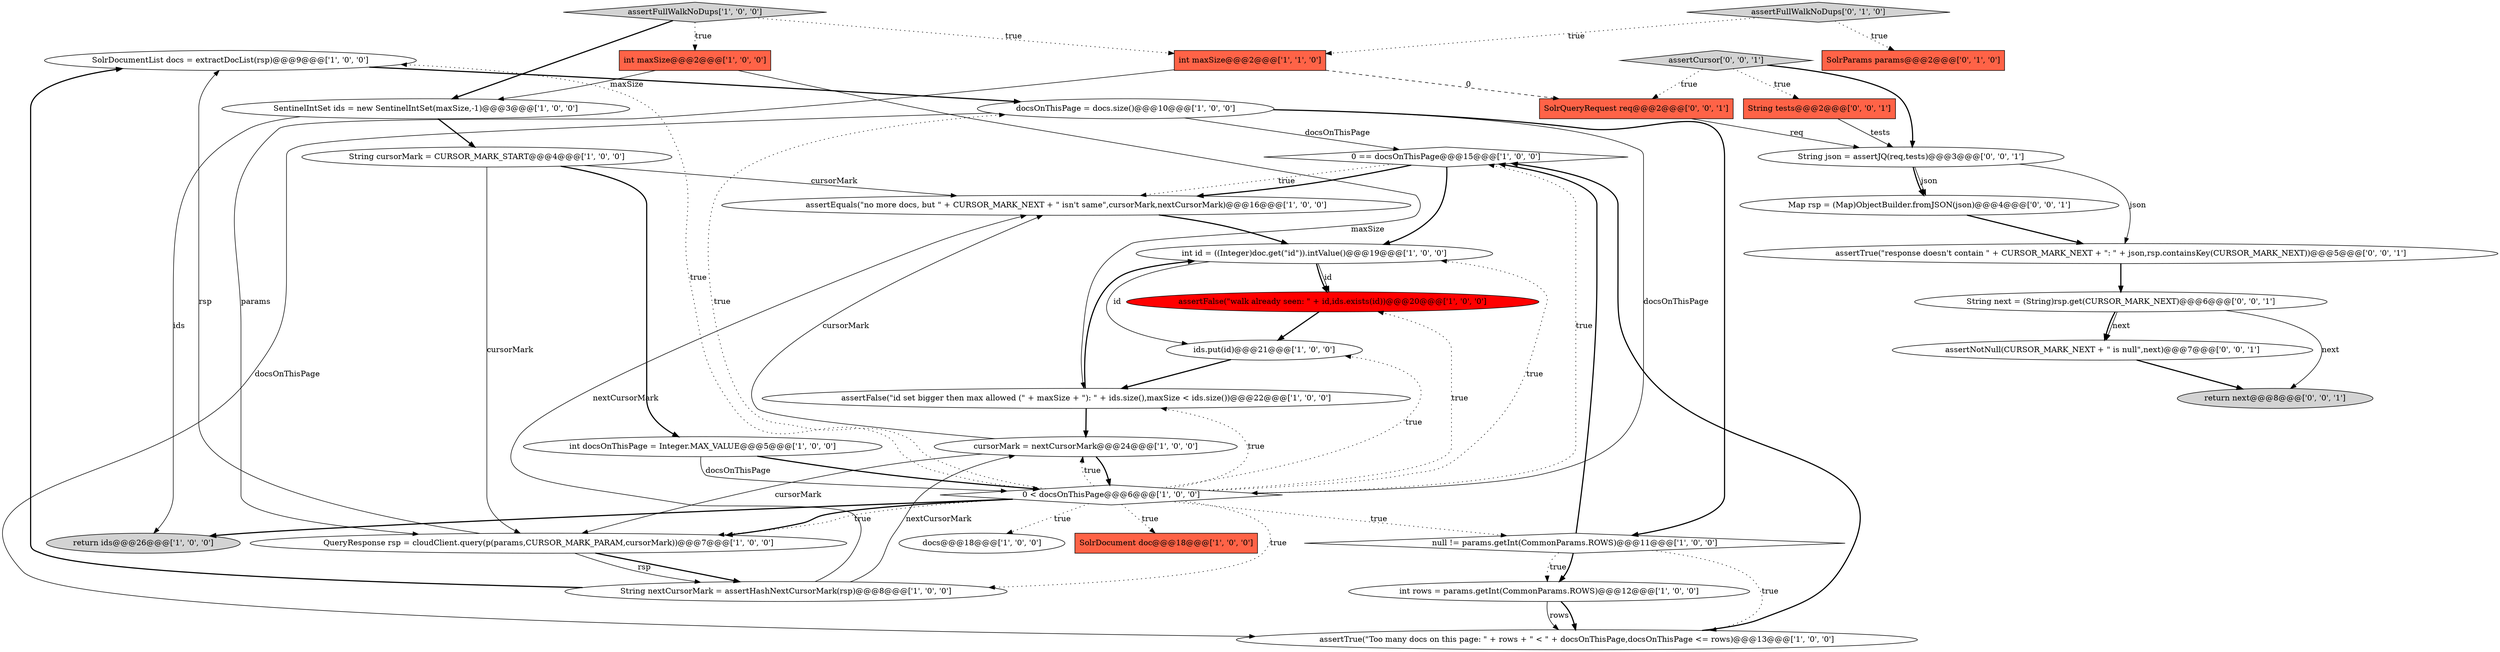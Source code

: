 digraph {
20 [style = filled, label = "SolrDocumentList docs = extractDocList(rsp)@@@9@@@['1', '0', '0']", fillcolor = white, shape = ellipse image = "AAA0AAABBB1BBB"];
27 [style = filled, label = "String next = (String)rsp.get(CURSOR_MARK_NEXT)@@@6@@@['0', '0', '1']", fillcolor = white, shape = ellipse image = "AAA0AAABBB3BBB"];
2 [style = filled, label = "0 == docsOnThisPage@@@15@@@['1', '0', '0']", fillcolor = white, shape = diamond image = "AAA0AAABBB1BBB"];
26 [style = filled, label = "Map rsp = (Map)ObjectBuilder.fromJSON(json)@@@4@@@['0', '0', '1']", fillcolor = white, shape = ellipse image = "AAA0AAABBB3BBB"];
30 [style = filled, label = "String json = assertJQ(req,tests)@@@3@@@['0', '0', '1']", fillcolor = white, shape = ellipse image = "AAA0AAABBB3BBB"];
22 [style = filled, label = "assertEquals(\"no more docs, but \" + CURSOR_MARK_NEXT + \" isn't same\",cursorMark,nextCursorMark)@@@16@@@['1', '0', '0']", fillcolor = white, shape = ellipse image = "AAA0AAABBB1BBB"];
12 [style = filled, label = "docs@@@18@@@['1', '0', '0']", fillcolor = white, shape = ellipse image = "AAA0AAABBB1BBB"];
34 [style = filled, label = "return next@@@8@@@['0', '0', '1']", fillcolor = lightgray, shape = ellipse image = "AAA0AAABBB3BBB"];
7 [style = filled, label = "null != params.getInt(CommonParams.ROWS)@@@11@@@['1', '0', '0']", fillcolor = white, shape = diamond image = "AAA0AAABBB1BBB"];
5 [style = filled, label = "SolrDocument doc@@@18@@@['1', '0', '0']", fillcolor = tomato, shape = box image = "AAA0AAABBB1BBB"];
6 [style = filled, label = "int maxSize@@@2@@@['1', '0', '0']", fillcolor = tomato, shape = box image = "AAA0AAABBB1BBB"];
17 [style = filled, label = "int docsOnThisPage = Integer.MAX_VALUE@@@5@@@['1', '0', '0']", fillcolor = white, shape = ellipse image = "AAA0AAABBB1BBB"];
15 [style = filled, label = "int rows = params.getInt(CommonParams.ROWS)@@@12@@@['1', '0', '0']", fillcolor = white, shape = ellipse image = "AAA0AAABBB1BBB"];
9 [style = filled, label = "assertFalse(\"walk already seen: \" + id,ids.exists(id))@@@20@@@['1', '0', '0']", fillcolor = red, shape = ellipse image = "AAA1AAABBB1BBB"];
19 [style = filled, label = "assertFalse(\"id set bigger then max allowed (\" + maxSize + \"): \" + ids.size(),maxSize < ids.size())@@@22@@@['1', '0', '0']", fillcolor = white, shape = ellipse image = "AAA0AAABBB1BBB"];
21 [style = filled, label = "ids.put(id)@@@21@@@['1', '0', '0']", fillcolor = white, shape = ellipse image = "AAA0AAABBB1BBB"];
33 [style = filled, label = "SolrQueryRequest req@@@2@@@['0', '0', '1']", fillcolor = tomato, shape = box image = "AAA0AAABBB3BBB"];
0 [style = filled, label = "SentinelIntSet ids = new SentinelIntSet(maxSize,-1)@@@3@@@['1', '0', '0']", fillcolor = white, shape = ellipse image = "AAA0AAABBB1BBB"];
3 [style = filled, label = "String nextCursorMark = assertHashNextCursorMark(rsp)@@@8@@@['1', '0', '0']", fillcolor = white, shape = ellipse image = "AAA0AAABBB1BBB"];
13 [style = filled, label = "int maxSize@@@2@@@['1', '1', '0']", fillcolor = tomato, shape = box image = "AAA0AAABBB1BBB"];
23 [style = filled, label = "int id = ((Integer)doc.get(\"id\")).intValue()@@@19@@@['1', '0', '0']", fillcolor = white, shape = ellipse image = "AAA0AAABBB1BBB"];
8 [style = filled, label = "assertFullWalkNoDups['1', '0', '0']", fillcolor = lightgray, shape = diamond image = "AAA0AAABBB1BBB"];
24 [style = filled, label = "SolrParams params@@@2@@@['0', '1', '0']", fillcolor = tomato, shape = box image = "AAA0AAABBB2BBB"];
25 [style = filled, label = "assertFullWalkNoDups['0', '1', '0']", fillcolor = lightgray, shape = diamond image = "AAA0AAABBB2BBB"];
31 [style = filled, label = "assertTrue(\"response doesn't contain \" + CURSOR_MARK_NEXT + \": \" + json,rsp.containsKey(CURSOR_MARK_NEXT))@@@5@@@['0', '0', '1']", fillcolor = white, shape = ellipse image = "AAA0AAABBB3BBB"];
1 [style = filled, label = "String cursorMark = CURSOR_MARK_START@@@4@@@['1', '0', '0']", fillcolor = white, shape = ellipse image = "AAA0AAABBB1BBB"];
11 [style = filled, label = "return ids@@@26@@@['1', '0', '0']", fillcolor = lightgray, shape = ellipse image = "AAA0AAABBB1BBB"];
14 [style = filled, label = "0 < docsOnThisPage@@@6@@@['1', '0', '0']", fillcolor = white, shape = diamond image = "AAA0AAABBB1BBB"];
28 [style = filled, label = "String tests@@@2@@@['0', '0', '1']", fillcolor = tomato, shape = box image = "AAA0AAABBB3BBB"];
18 [style = filled, label = "assertTrue(\"Too many docs on this page: \" + rows + \" < \" + docsOnThisPage,docsOnThisPage <= rows)@@@13@@@['1', '0', '0']", fillcolor = white, shape = ellipse image = "AAA0AAABBB1BBB"];
10 [style = filled, label = "cursorMark = nextCursorMark@@@24@@@['1', '0', '0']", fillcolor = white, shape = ellipse image = "AAA0AAABBB1BBB"];
29 [style = filled, label = "assertNotNull(CURSOR_MARK_NEXT + \" is null\",next)@@@7@@@['0', '0', '1']", fillcolor = white, shape = ellipse image = "AAA0AAABBB3BBB"];
16 [style = filled, label = "QueryResponse rsp = cloudClient.query(p(params,CURSOR_MARK_PARAM,cursorMark))@@@7@@@['1', '0', '0']", fillcolor = white, shape = ellipse image = "AAA0AAABBB1BBB"];
32 [style = filled, label = "assertCursor['0', '0', '1']", fillcolor = lightgray, shape = diamond image = "AAA0AAABBB3BBB"];
4 [style = filled, label = "docsOnThisPage = docs.size()@@@10@@@['1', '0', '0']", fillcolor = white, shape = ellipse image = "AAA0AAABBB1BBB"];
14->16 [style = bold, label=""];
16->3 [style = bold, label=""];
14->2 [style = dotted, label="true"];
16->3 [style = solid, label="rsp"];
32->28 [style = dotted, label="true"];
14->19 [style = dotted, label="true"];
0->11 [style = solid, label="ids"];
3->22 [style = solid, label="nextCursorMark"];
6->19 [style = solid, label="maxSize"];
21->19 [style = bold, label=""];
4->14 [style = solid, label="docsOnThisPage"];
4->18 [style = solid, label="docsOnThisPage"];
10->14 [style = bold, label=""];
30->31 [style = solid, label="json"];
14->12 [style = dotted, label="true"];
2->22 [style = dotted, label="true"];
22->23 [style = bold, label=""];
27->34 [style = solid, label="next"];
30->26 [style = bold, label=""];
33->30 [style = solid, label="req"];
25->24 [style = dotted, label="true"];
19->10 [style = bold, label=""];
14->23 [style = dotted, label="true"];
29->34 [style = bold, label=""];
18->2 [style = bold, label=""];
7->15 [style = dotted, label="true"];
32->30 [style = bold, label=""];
25->13 [style = dotted, label="true"];
17->14 [style = solid, label="docsOnThisPage"];
3->10 [style = solid, label="nextCursorMark"];
15->18 [style = solid, label="rows"];
28->30 [style = solid, label="tests"];
23->21 [style = solid, label="id"];
4->7 [style = bold, label=""];
6->0 [style = solid, label="maxSize"];
15->18 [style = bold, label=""];
10->22 [style = solid, label="cursorMark"];
1->17 [style = bold, label=""];
20->4 [style = bold, label=""];
14->10 [style = dotted, label="true"];
1->22 [style = solid, label="cursorMark"];
27->29 [style = solid, label="next"];
8->0 [style = bold, label=""];
2->23 [style = bold, label=""];
10->16 [style = solid, label="cursorMark"];
14->16 [style = dotted, label="true"];
14->20 [style = dotted, label="true"];
13->16 [style = solid, label="params"];
3->20 [style = bold, label=""];
1->16 [style = solid, label="cursorMark"];
26->31 [style = bold, label=""];
14->5 [style = dotted, label="true"];
14->21 [style = dotted, label="true"];
8->6 [style = dotted, label="true"];
30->26 [style = solid, label="json"];
31->27 [style = bold, label=""];
17->14 [style = bold, label=""];
7->2 [style = bold, label=""];
0->1 [style = bold, label=""];
19->23 [style = bold, label=""];
14->7 [style = dotted, label="true"];
9->21 [style = bold, label=""];
14->3 [style = dotted, label="true"];
7->18 [style = dotted, label="true"];
13->33 [style = dashed, label="0"];
7->15 [style = bold, label=""];
23->9 [style = solid, label="id"];
14->9 [style = dotted, label="true"];
8->13 [style = dotted, label="true"];
27->29 [style = bold, label=""];
2->22 [style = bold, label=""];
14->4 [style = dotted, label="true"];
4->2 [style = solid, label="docsOnThisPage"];
23->9 [style = bold, label=""];
14->11 [style = bold, label=""];
16->20 [style = solid, label="rsp"];
32->33 [style = dotted, label="true"];
}
